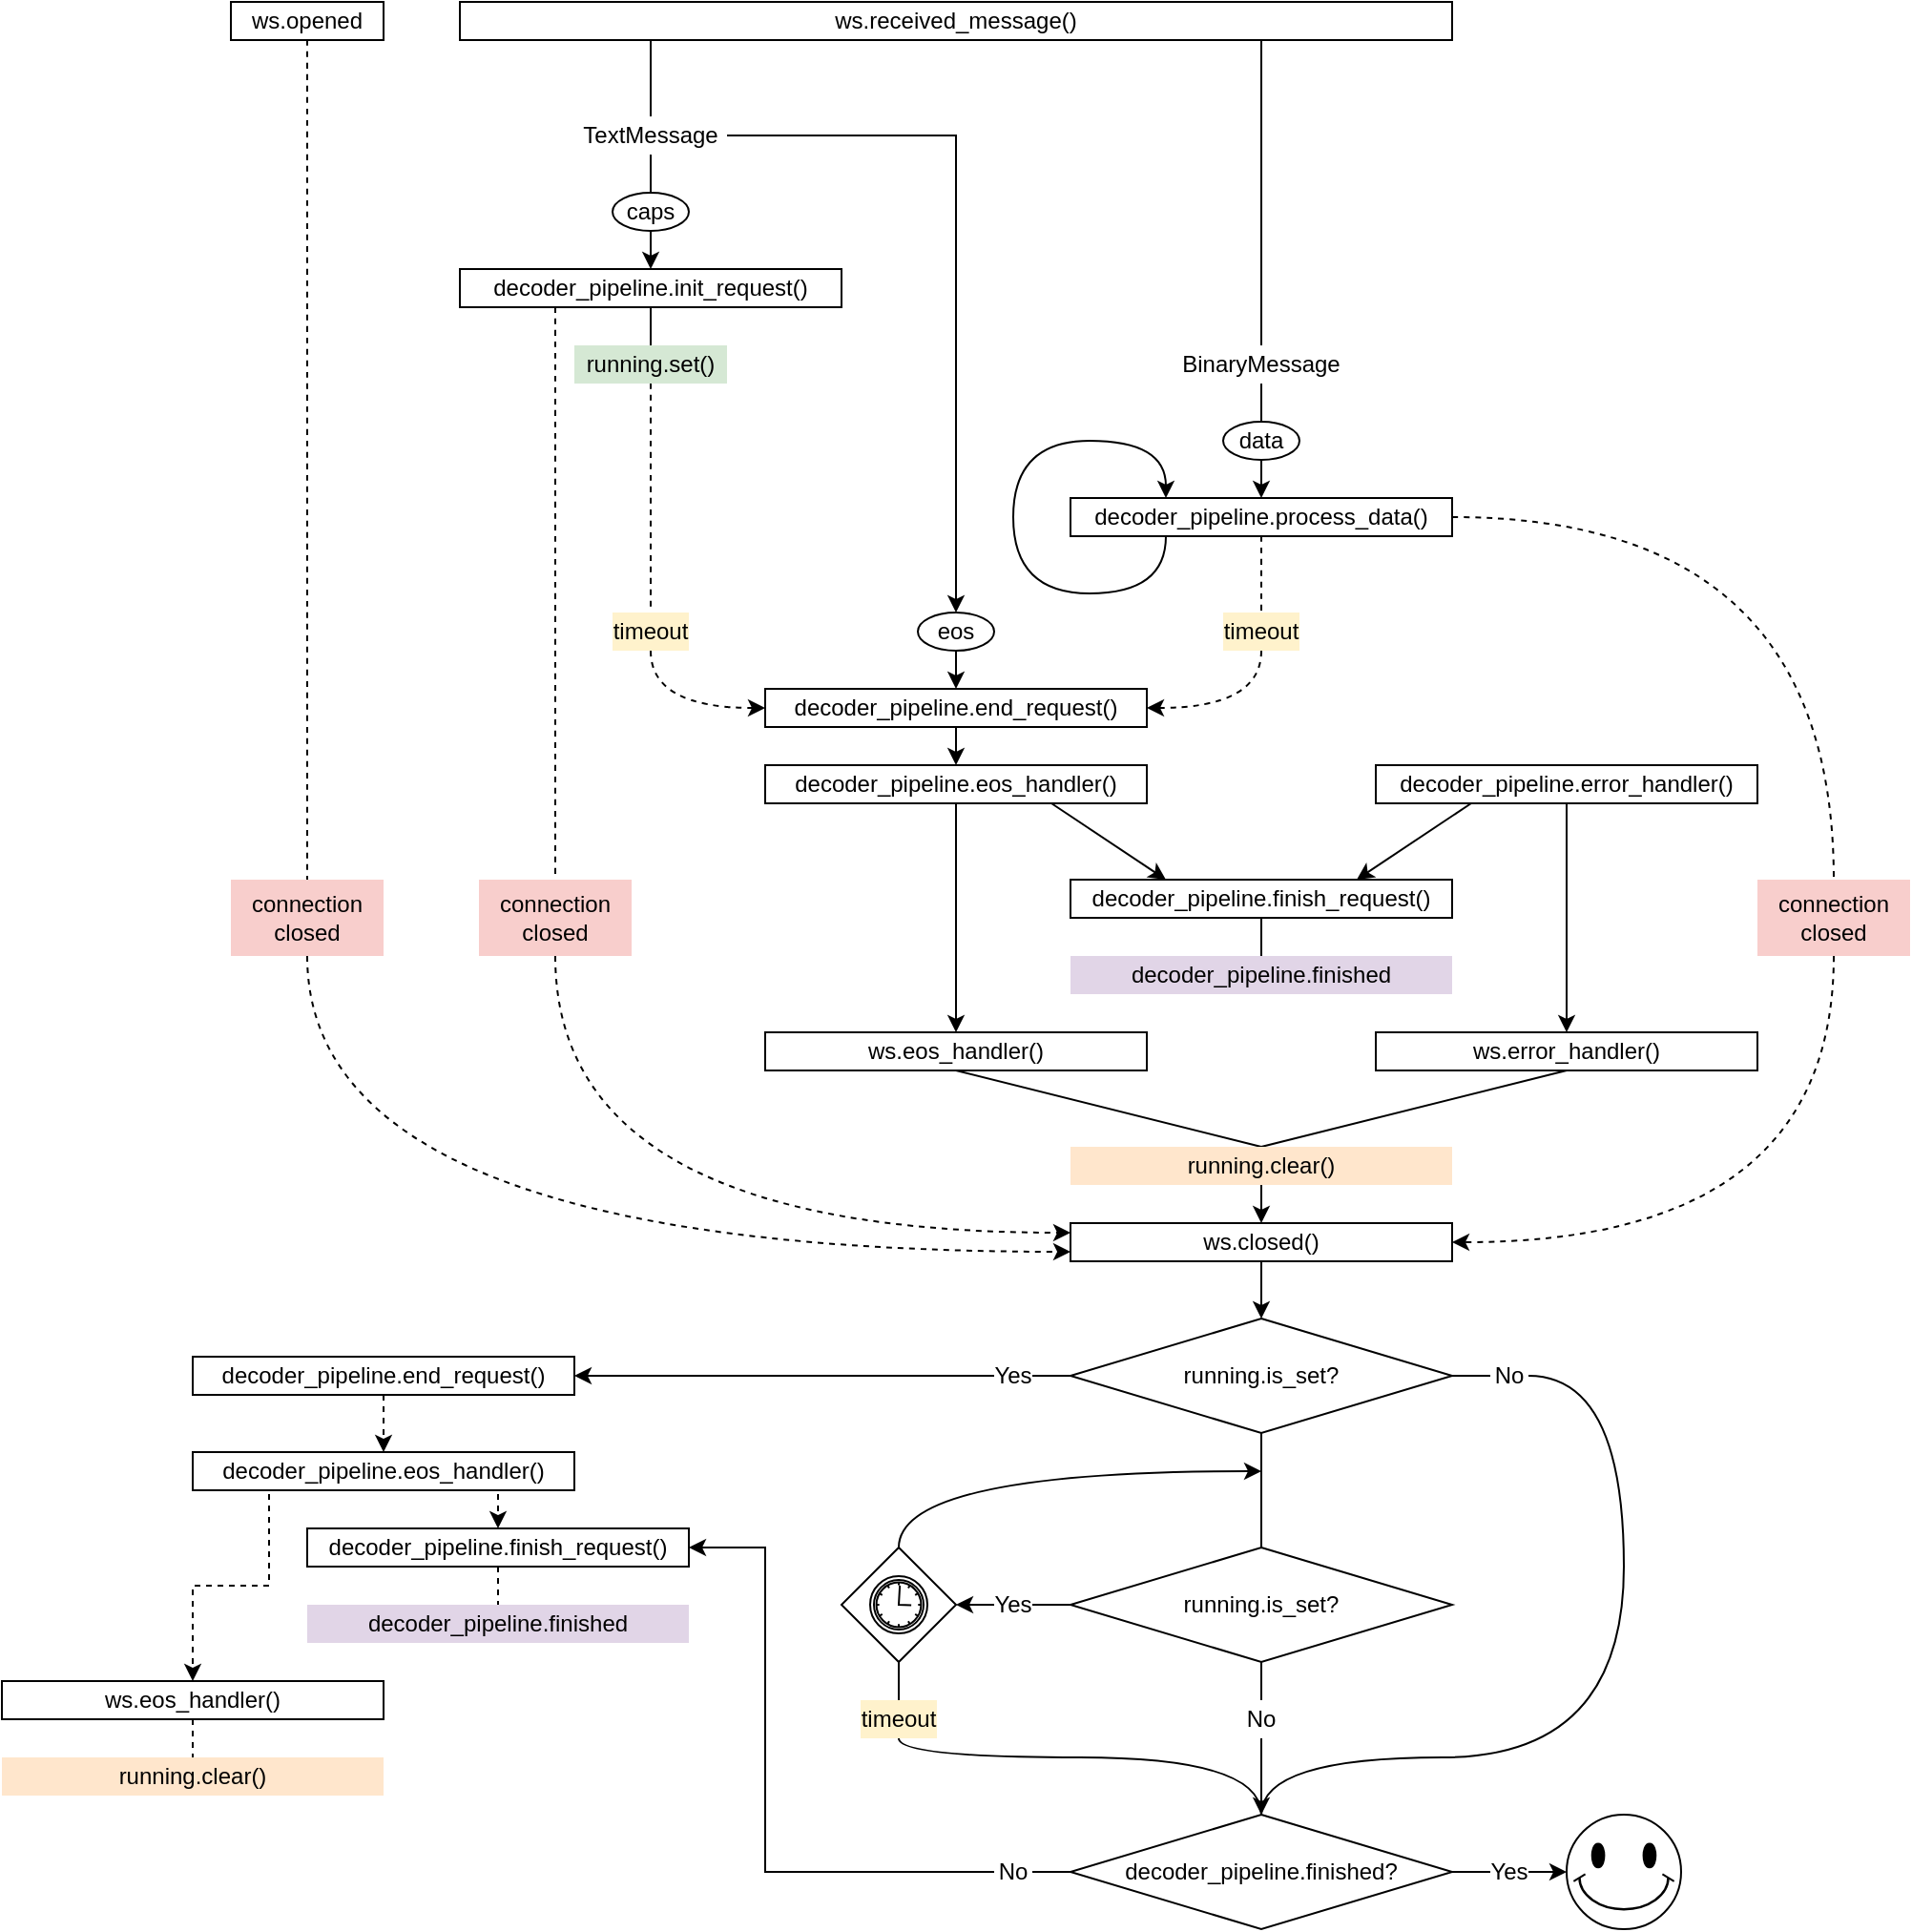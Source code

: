 <mxfile version="13.0.1" type="github">
  <diagram id="70EMipQYW28glR8aFwmd" name="Page-1">
    <mxGraphModel dx="1399" dy="813" grid="1" gridSize="10" guides="1" tooltips="1" connect="1" arrows="1" fold="1" page="1" pageScale="1" pageWidth="1169" pageHeight="1654" math="0" shadow="0">
      <root>
        <mxCell id="0" />
        <mxCell id="1" parent="0" />
        <mxCell id="LtPY8sGp5R2oGx-yOkir-1" style="edgeStyle=orthogonalEdgeStyle;curved=1;orthogonalLoop=1;jettySize=auto;html=1;exitX=0.5;exitY=1;exitDx=0;exitDy=0;entryX=0.5;entryY=0;entryDx=0;entryDy=0;dashed=1;endArrow=none;endFill=0;strokeColor=#000000;fontColor=#000000;" edge="1" parent="1" source="LtPY8sGp5R2oGx-yOkir-2" target="LtPY8sGp5R2oGx-yOkir-53">
          <mxGeometry relative="1" as="geometry" />
        </mxCell>
        <mxCell id="LtPY8sGp5R2oGx-yOkir-2" value="ws.opened" style="rounded=0;whiteSpace=wrap;html=1;strokeColor=#000000;fontColor=#000000;" vertex="1" parent="1">
          <mxGeometry x="160" y="40" width="80" height="20" as="geometry" />
        </mxCell>
        <mxCell id="LtPY8sGp5R2oGx-yOkir-3" style="edgeStyle=orthogonalEdgeStyle;rounded=0;orthogonalLoop=1;jettySize=auto;html=1;exitX=0.25;exitY=1;exitDx=0;exitDy=0;entryX=0.5;entryY=0;entryDx=0;entryDy=0;strokeColor=#000000;fontColor=#000000;endArrow=none;endFill=0;" edge="1" parent="1" source="LtPY8sGp5R2oGx-yOkir-5" target="LtPY8sGp5R2oGx-yOkir-8">
          <mxGeometry relative="1" as="geometry">
            <Array as="points">
              <mxPoint x="380" y="60" />
            </Array>
          </mxGeometry>
        </mxCell>
        <mxCell id="LtPY8sGp5R2oGx-yOkir-4" style="edgeStyle=orthogonalEdgeStyle;rounded=0;orthogonalLoop=1;jettySize=auto;html=1;exitX=0.75;exitY=1;exitDx=0;exitDy=0;entryX=0.5;entryY=0;entryDx=0;entryDy=0;strokeColor=#000000;fontColor=#000000;endArrow=none;endFill=0;" edge="1" parent="1" source="LtPY8sGp5R2oGx-yOkir-5" target="LtPY8sGp5R2oGx-yOkir-10">
          <mxGeometry relative="1" as="geometry">
            <Array as="points">
              <mxPoint x="700" y="60" />
            </Array>
          </mxGeometry>
        </mxCell>
        <mxCell id="LtPY8sGp5R2oGx-yOkir-5" value="ws.received_message()" style="rounded=0;whiteSpace=wrap;html=1;strokeColor=#000000;fontColor=#000000;" vertex="1" parent="1">
          <mxGeometry x="280" y="40" width="520" height="20" as="geometry" />
        </mxCell>
        <mxCell id="LtPY8sGp5R2oGx-yOkir-6" style="edgeStyle=orthogonalEdgeStyle;rounded=0;orthogonalLoop=1;jettySize=auto;html=1;exitX=1;exitY=0.5;exitDx=0;exitDy=0;entryX=0.5;entryY=0;entryDx=0;entryDy=0;strokeColor=#000000;fontColor=#000000;" edge="1" parent="1" source="LtPY8sGp5R2oGx-yOkir-8" target="LtPY8sGp5R2oGx-yOkir-14">
          <mxGeometry relative="1" as="geometry">
            <Array as="points">
              <mxPoint x="540" y="110" />
            </Array>
          </mxGeometry>
        </mxCell>
        <mxCell id="LtPY8sGp5R2oGx-yOkir-7" style="edgeStyle=orthogonalEdgeStyle;rounded=0;orthogonalLoop=1;jettySize=auto;html=1;exitX=0.5;exitY=1;exitDx=0;exitDy=0;entryX=0.5;entryY=0;entryDx=0;entryDy=0;endArrow=none;endFill=0;strokeColor=#000000;fontColor=#000000;" edge="1" parent="1" source="LtPY8sGp5R2oGx-yOkir-8" target="LtPY8sGp5R2oGx-yOkir-12">
          <mxGeometry relative="1" as="geometry" />
        </mxCell>
        <mxCell id="LtPY8sGp5R2oGx-yOkir-8" value="TextMessage" style="text;html=1;align=center;verticalAlign=middle;whiteSpace=wrap;rounded=0;fillColor=#ffffff;strokeColor=none;fontColor=#000000;" vertex="1" parent="1">
          <mxGeometry x="340" y="100" width="80" height="20" as="geometry" />
        </mxCell>
        <mxCell id="LtPY8sGp5R2oGx-yOkir-9" style="edgeStyle=orthogonalEdgeStyle;rounded=0;orthogonalLoop=1;jettySize=auto;html=1;exitX=0.5;exitY=1;exitDx=0;exitDy=0;entryX=0.5;entryY=0;entryDx=0;entryDy=0;endArrow=none;endFill=0;strokeColor=#000000;fontColor=#000000;" edge="1" parent="1" source="LtPY8sGp5R2oGx-yOkir-10" target="LtPY8sGp5R2oGx-yOkir-27">
          <mxGeometry relative="1" as="geometry" />
        </mxCell>
        <mxCell id="LtPY8sGp5R2oGx-yOkir-10" value="BinaryMessage" style="text;html=1;align=center;verticalAlign=middle;whiteSpace=wrap;rounded=0;fillColor=#ffffff;strokeColor=none;fontColor=#000000;" vertex="1" parent="1">
          <mxGeometry x="660" y="220" width="80" height="20" as="geometry" />
        </mxCell>
        <mxCell id="LtPY8sGp5R2oGx-yOkir-11" style="edgeStyle=orthogonalEdgeStyle;rounded=0;orthogonalLoop=1;jettySize=auto;html=1;exitX=0.5;exitY=1;exitDx=0;exitDy=0;entryX=0.5;entryY=0;entryDx=0;entryDy=0;endArrow=classic;endFill=1;strokeColor=#000000;fontColor=#000000;" edge="1" parent="1" source="LtPY8sGp5R2oGx-yOkir-12" target="LtPY8sGp5R2oGx-yOkir-17">
          <mxGeometry relative="1" as="geometry" />
        </mxCell>
        <mxCell id="LtPY8sGp5R2oGx-yOkir-12" value="caps" style="ellipse;whiteSpace=wrap;html=1;strokeColor=#000000;fontColor=#000000;" vertex="1" parent="1">
          <mxGeometry x="360" y="140" width="40" height="20" as="geometry" />
        </mxCell>
        <mxCell id="LtPY8sGp5R2oGx-yOkir-13" style="edgeStyle=orthogonalEdgeStyle;rounded=0;orthogonalLoop=1;jettySize=auto;html=1;exitX=0.5;exitY=1;exitDx=0;exitDy=0;entryX=0.5;entryY=0;entryDx=0;entryDy=0;strokeColor=#000000;fontColor=#000000;" edge="1" parent="1" source="LtPY8sGp5R2oGx-yOkir-14" target="LtPY8sGp5R2oGx-yOkir-19">
          <mxGeometry relative="1" as="geometry" />
        </mxCell>
        <mxCell id="LtPY8sGp5R2oGx-yOkir-14" value="eos" style="ellipse;whiteSpace=wrap;html=1;strokeColor=#000000;fontColor=#000000;" vertex="1" parent="1">
          <mxGeometry x="520" y="360" width="40" height="20" as="geometry" />
        </mxCell>
        <mxCell id="LtPY8sGp5R2oGx-yOkir-15" style="edgeStyle=orthogonalEdgeStyle;curved=1;orthogonalLoop=1;jettySize=auto;html=1;exitX=0.5;exitY=1;exitDx=0;exitDy=0;entryX=0.5;entryY=0;entryDx=0;entryDy=0;endArrow=none;endFill=0;strokeColor=#000000;fontColor=#000000;" edge="1" parent="1" source="LtPY8sGp5R2oGx-yOkir-17" target="LtPY8sGp5R2oGx-yOkir-45">
          <mxGeometry relative="1" as="geometry" />
        </mxCell>
        <mxCell id="LtPY8sGp5R2oGx-yOkir-16" style="edgeStyle=orthogonalEdgeStyle;curved=1;orthogonalLoop=1;jettySize=auto;html=1;exitX=0.25;exitY=1;exitDx=0;exitDy=0;entryX=0.5;entryY=0;entryDx=0;entryDy=0;dashed=1;endArrow=none;endFill=0;strokeColor=#000000;fontColor=#000000;" edge="1" parent="1" source="LtPY8sGp5R2oGx-yOkir-17" target="LtPY8sGp5R2oGx-yOkir-51">
          <mxGeometry relative="1" as="geometry" />
        </mxCell>
        <mxCell id="LtPY8sGp5R2oGx-yOkir-17" value="decoder_pipeline.init_request()" style="rounded=0;whiteSpace=wrap;html=1;strokeColor=#000000;fontColor=#000000;" vertex="1" parent="1">
          <mxGeometry x="280" y="180" width="200" height="20" as="geometry" />
        </mxCell>
        <mxCell id="LtPY8sGp5R2oGx-yOkir-18" style="edgeStyle=orthogonalEdgeStyle;rounded=0;orthogonalLoop=1;jettySize=auto;html=1;exitX=0.5;exitY=1;exitDx=0;exitDy=0;entryX=0.5;entryY=0;entryDx=0;entryDy=0;strokeColor=#000000;fontColor=#000000;" edge="1" parent="1" source="LtPY8sGp5R2oGx-yOkir-19" target="LtPY8sGp5R2oGx-yOkir-22">
          <mxGeometry relative="1" as="geometry" />
        </mxCell>
        <mxCell id="LtPY8sGp5R2oGx-yOkir-19" value="decoder_pipeline.end_request()" style="rounded=0;whiteSpace=wrap;html=1;strokeColor=#000000;fontColor=#000000;" vertex="1" parent="1">
          <mxGeometry x="440" y="400" width="200" height="20" as="geometry" />
        </mxCell>
        <mxCell id="LtPY8sGp5R2oGx-yOkir-20" style="edgeStyle=orthogonalEdgeStyle;rounded=0;orthogonalLoop=1;jettySize=auto;html=1;exitX=0.5;exitY=1;exitDx=0;exitDy=0;entryX=0.5;entryY=0;entryDx=0;entryDy=0;strokeColor=#000000;fontColor=#000000;" edge="1" parent="1" source="LtPY8sGp5R2oGx-yOkir-22" target="LtPY8sGp5R2oGx-yOkir-34">
          <mxGeometry relative="1" as="geometry" />
        </mxCell>
        <mxCell id="LtPY8sGp5R2oGx-yOkir-21" style="rounded=0;orthogonalLoop=1;jettySize=auto;html=1;exitX=0.75;exitY=1;exitDx=0;exitDy=0;entryX=0.25;entryY=0;entryDx=0;entryDy=0;endArrow=classic;endFill=1;strokeColor=#000000;fontColor=#000000;" edge="1" parent="1" source="LtPY8sGp5R2oGx-yOkir-22" target="LtPY8sGp5R2oGx-yOkir-47">
          <mxGeometry relative="1" as="geometry" />
        </mxCell>
        <mxCell id="LtPY8sGp5R2oGx-yOkir-22" value="decoder_pipeline.eos_handler()" style="rounded=0;whiteSpace=wrap;html=1;strokeColor=#000000;fontColor=#000000;" vertex="1" parent="1">
          <mxGeometry x="440" y="440" width="200" height="20" as="geometry" />
        </mxCell>
        <mxCell id="LtPY8sGp5R2oGx-yOkir-23" style="edgeStyle=orthogonalEdgeStyle;orthogonalLoop=1;jettySize=auto;html=1;exitX=0.5;exitY=1;exitDx=0;exitDy=0;curved=1;dashed=1;strokeColor=#000000;endArrow=none;endFill=0;entryX=0.5;entryY=0;entryDx=0;entryDy=0;fontColor=#000000;" edge="1" parent="1" source="LtPY8sGp5R2oGx-yOkir-25" target="LtPY8sGp5R2oGx-yOkir-31">
          <mxGeometry relative="1" as="geometry">
            <mxPoint x="820" y="340" as="targetPoint" />
          </mxGeometry>
        </mxCell>
        <mxCell id="LtPY8sGp5R2oGx-yOkir-24" style="edgeStyle=orthogonalEdgeStyle;orthogonalLoop=1;jettySize=auto;html=1;exitX=1;exitY=0.5;exitDx=0;exitDy=0;entryX=0.5;entryY=0;entryDx=0;entryDy=0;endArrow=none;endFill=0;strokeColor=#000000;fontColor=#000000;dashed=1;curved=1;" edge="1" parent="1" source="LtPY8sGp5R2oGx-yOkir-25" target="LtPY8sGp5R2oGx-yOkir-49">
          <mxGeometry relative="1" as="geometry" />
        </mxCell>
        <mxCell id="LtPY8sGp5R2oGx-yOkir-25" value="decoder_pipeline.process_data()" style="rounded=0;whiteSpace=wrap;html=1;strokeColor=#000000;fontColor=#000000;" vertex="1" parent="1">
          <mxGeometry x="600" y="300" width="200" height="20" as="geometry" />
        </mxCell>
        <mxCell id="LtPY8sGp5R2oGx-yOkir-26" style="edgeStyle=orthogonalEdgeStyle;rounded=0;orthogonalLoop=1;jettySize=auto;html=1;exitX=0.5;exitY=1;exitDx=0;exitDy=0;entryX=0.5;entryY=0;entryDx=0;entryDy=0;endArrow=classic;endFill=1;strokeColor=#000000;fontColor=#000000;" edge="1" parent="1" source="LtPY8sGp5R2oGx-yOkir-27" target="LtPY8sGp5R2oGx-yOkir-25">
          <mxGeometry relative="1" as="geometry" />
        </mxCell>
        <mxCell id="LtPY8sGp5R2oGx-yOkir-27" value="data" style="ellipse;whiteSpace=wrap;html=1;strokeColor=#000000;fontColor=#000000;" vertex="1" parent="1">
          <mxGeometry x="680" y="260" width="40" height="20" as="geometry" />
        </mxCell>
        <mxCell id="LtPY8sGp5R2oGx-yOkir-28" style="edgeStyle=orthogonalEdgeStyle;curved=1;orthogonalLoop=1;jettySize=auto;html=1;exitX=0.5;exitY=1;exitDx=0;exitDy=0;entryX=0;entryY=0.5;entryDx=0;entryDy=0;dashed=1;strokeColor=#000000;fontColor=#000000;" edge="1" parent="1" source="LtPY8sGp5R2oGx-yOkir-29" target="LtPY8sGp5R2oGx-yOkir-19">
          <mxGeometry relative="1" as="geometry" />
        </mxCell>
        <mxCell id="LtPY8sGp5R2oGx-yOkir-29" value="timeout" style="text;html=1;align=center;verticalAlign=middle;whiteSpace=wrap;rounded=0;fillColor=#fff2cc;strokeColor=none;" vertex="1" parent="1">
          <mxGeometry x="360" y="360" width="40" height="20" as="geometry" />
        </mxCell>
        <mxCell id="LtPY8sGp5R2oGx-yOkir-30" style="edgeStyle=orthogonalEdgeStyle;curved=1;orthogonalLoop=1;jettySize=auto;html=1;exitX=0.5;exitY=1;exitDx=0;exitDy=0;entryX=1;entryY=0.5;entryDx=0;entryDy=0;dashed=1;strokeColor=#000000;fontColor=#000000;" edge="1" parent="1" source="LtPY8sGp5R2oGx-yOkir-31" target="LtPY8sGp5R2oGx-yOkir-19">
          <mxGeometry relative="1" as="geometry" />
        </mxCell>
        <mxCell id="LtPY8sGp5R2oGx-yOkir-31" value="timeout" style="text;html=1;align=center;verticalAlign=middle;whiteSpace=wrap;rounded=0;fillColor=#fff2cc;strokeColor=none;" vertex="1" parent="1">
          <mxGeometry x="680" y="360" width="40" height="20" as="geometry" />
        </mxCell>
        <mxCell id="LtPY8sGp5R2oGx-yOkir-32" style="edgeStyle=orthogonalEdgeStyle;rounded=0;orthogonalLoop=1;jettySize=auto;html=1;exitX=0.5;exitY=1;exitDx=0;exitDy=0;entryX=0.5;entryY=0;entryDx=0;entryDy=0;strokeColor=#000000;fontColor=#000000;" edge="1" parent="1" source="LtPY8sGp5R2oGx-yOkir-33" target="LtPY8sGp5R2oGx-yOkir-43">
          <mxGeometry relative="1" as="geometry" />
        </mxCell>
        <mxCell id="LtPY8sGp5R2oGx-yOkir-33" value="ws.closed()" style="rounded=0;whiteSpace=wrap;html=1;strokeColor=#000000;fontColor=#000000;" vertex="1" parent="1">
          <mxGeometry x="600" y="680" width="200" height="20" as="geometry" />
        </mxCell>
        <mxCell id="LtPY8sGp5R2oGx-yOkir-34" value="ws.eos_handler()" style="rounded=0;whiteSpace=wrap;html=1;strokeColor=#000000;fontColor=#000000;" vertex="1" parent="1">
          <mxGeometry x="440" y="580" width="200" height="20" as="geometry" />
        </mxCell>
        <mxCell id="LtPY8sGp5R2oGx-yOkir-35" style="edgeStyle=orthogonalEdgeStyle;rounded=0;orthogonalLoop=1;jettySize=auto;html=1;exitX=0.5;exitY=1;exitDx=0;exitDy=0;entryX=0.5;entryY=0;entryDx=0;entryDy=0;strokeColor=#000000;fontColor=#000000;" edge="1" parent="1" source="LtPY8sGp5R2oGx-yOkir-37" target="LtPY8sGp5R2oGx-yOkir-39">
          <mxGeometry relative="1" as="geometry" />
        </mxCell>
        <mxCell id="LtPY8sGp5R2oGx-yOkir-36" style="rounded=0;orthogonalLoop=1;jettySize=auto;html=1;exitX=0.25;exitY=1;exitDx=0;exitDy=0;entryX=0.75;entryY=0;entryDx=0;entryDy=0;endArrow=classic;endFill=1;strokeColor=#000000;fontColor=#000000;" edge="1" parent="1" source="LtPY8sGp5R2oGx-yOkir-37" target="LtPY8sGp5R2oGx-yOkir-47">
          <mxGeometry relative="1" as="geometry">
            <mxPoint x="790" y="500" as="targetPoint" />
          </mxGeometry>
        </mxCell>
        <mxCell id="LtPY8sGp5R2oGx-yOkir-37" value="decoder_pipeline.error_handler()" style="rounded=0;whiteSpace=wrap;html=1;strokeColor=#000000;fontColor=#000000;" vertex="1" parent="1">
          <mxGeometry x="760" y="440" width="200" height="20" as="geometry" />
        </mxCell>
        <mxCell id="LtPY8sGp5R2oGx-yOkir-38" style="rounded=0;orthogonalLoop=1;jettySize=auto;html=1;exitX=0.5;exitY=1;exitDx=0;exitDy=0;endArrow=none;endFill=0;strokeColor=#000000;fontColor=#000000;entryX=0.5;entryY=0;entryDx=0;entryDy=0;" edge="1" parent="1" source="LtPY8sGp5R2oGx-yOkir-39" target="LtPY8sGp5R2oGx-yOkir-56">
          <mxGeometry relative="1" as="geometry">
            <mxPoint x="680" y="600" as="targetPoint" />
          </mxGeometry>
        </mxCell>
        <mxCell id="LtPY8sGp5R2oGx-yOkir-39" value="ws.error_handler()" style="rounded=0;whiteSpace=wrap;html=1;strokeColor=#000000;fontColor=#000000;" vertex="1" parent="1">
          <mxGeometry x="760" y="580" width="200" height="20" as="geometry" />
        </mxCell>
        <mxCell id="LtPY8sGp5R2oGx-yOkir-40" style="edgeStyle=orthogonalEdgeStyle;rounded=0;orthogonalLoop=1;jettySize=auto;html=1;exitX=0;exitY=0.5;exitDx=0;exitDy=0;entryX=1;entryY=0.5;entryDx=0;entryDy=0;endArrow=classic;endFill=1;" edge="1" parent="1" source="LtPY8sGp5R2oGx-yOkir-78" target="LtPY8sGp5R2oGx-yOkir-74">
          <mxGeometry relative="1" as="geometry" />
        </mxCell>
        <mxCell id="LtPY8sGp5R2oGx-yOkir-41" style="edgeStyle=orthogonalEdgeStyle;rounded=0;orthogonalLoop=1;jettySize=auto;html=1;exitX=0.5;exitY=1;exitDx=0;exitDy=0;entryX=0.5;entryY=0;entryDx=0;entryDy=0;endArrow=none;endFill=0;" edge="1" parent="1" source="LtPY8sGp5R2oGx-yOkir-43" target="LtPY8sGp5R2oGx-yOkir-59">
          <mxGeometry relative="1" as="geometry">
            <mxPoint x="700" y="840" as="sourcePoint" />
          </mxGeometry>
        </mxCell>
        <mxCell id="LtPY8sGp5R2oGx-yOkir-42" style="edgeStyle=orthogonalEdgeStyle;orthogonalLoop=1;jettySize=auto;html=1;exitX=1;exitY=0.5;exitDx=0;exitDy=0;endArrow=none;endFill=0;entryX=0.5;entryY=0;entryDx=0;entryDy=0;curved=1;" edge="1" parent="1" source="LtPY8sGp5R2oGx-yOkir-80" target="LtPY8sGp5R2oGx-yOkir-63">
          <mxGeometry relative="1" as="geometry">
            <mxPoint x="700" y="980" as="targetPoint" />
            <Array as="points">
              <mxPoint x="890" y="760" />
              <mxPoint x="890" y="960" />
              <mxPoint x="700" y="960" />
            </Array>
          </mxGeometry>
        </mxCell>
        <mxCell id="LtPY8sGp5R2oGx-yOkir-43" value="running.is_set?" style="rhombus;whiteSpace=wrap;html=1;strokeColor=#000000;fillColor=#ffffff;fontColor=#000000;" vertex="1" parent="1">
          <mxGeometry x="600" y="730" width="200" height="60" as="geometry" />
        </mxCell>
        <mxCell id="LtPY8sGp5R2oGx-yOkir-44" style="edgeStyle=orthogonalEdgeStyle;curved=1;orthogonalLoop=1;jettySize=auto;html=1;exitX=0.5;exitY=1;exitDx=0;exitDy=0;entryX=0.5;entryY=0;entryDx=0;entryDy=0;dashed=1;endArrow=none;endFill=0;strokeColor=#000000;fontColor=#000000;" edge="1" parent="1" source="LtPY8sGp5R2oGx-yOkir-45" target="LtPY8sGp5R2oGx-yOkir-29">
          <mxGeometry relative="1" as="geometry" />
        </mxCell>
        <mxCell id="LtPY8sGp5R2oGx-yOkir-45" value="running.set()" style="text;html=1;strokeColor=none;fillColor=#d5e8d4;align=center;verticalAlign=middle;whiteSpace=wrap;rounded=0;" vertex="1" parent="1">
          <mxGeometry x="340" y="220" width="80" height="20" as="geometry" />
        </mxCell>
        <mxCell id="LtPY8sGp5R2oGx-yOkir-46" style="edgeStyle=orthogonalEdgeStyle;rounded=0;orthogonalLoop=1;jettySize=auto;html=1;exitX=0.5;exitY=1;exitDx=0;exitDy=0;entryX=0.5;entryY=0;entryDx=0;entryDy=0;endArrow=none;endFill=0;" edge="1" parent="1" source="LtPY8sGp5R2oGx-yOkir-47" target="LtPY8sGp5R2oGx-yOkir-82">
          <mxGeometry relative="1" as="geometry" />
        </mxCell>
        <mxCell id="LtPY8sGp5R2oGx-yOkir-47" value="decoder_pipeline.finish_request()" style="rounded=0;whiteSpace=wrap;html=1;strokeColor=#000000;fontColor=#000000;" vertex="1" parent="1">
          <mxGeometry x="600" y="500" width="200" height="20" as="geometry" />
        </mxCell>
        <mxCell id="LtPY8sGp5R2oGx-yOkir-48" style="edgeStyle=orthogonalEdgeStyle;curved=1;orthogonalLoop=1;jettySize=auto;html=1;exitX=0.5;exitY=1;exitDx=0;exitDy=0;entryX=1;entryY=0.5;entryDx=0;entryDy=0;dashed=1;endArrow=classic;endFill=1;strokeColor=#000000;fontColor=#000000;" edge="1" parent="1" source="LtPY8sGp5R2oGx-yOkir-49" target="LtPY8sGp5R2oGx-yOkir-33">
          <mxGeometry relative="1" as="geometry" />
        </mxCell>
        <mxCell id="LtPY8sGp5R2oGx-yOkir-49" value="connection closed" style="text;html=1;strokeColor=none;fillColor=#f8cecc;align=center;verticalAlign=middle;whiteSpace=wrap;rounded=0;" vertex="1" parent="1">
          <mxGeometry x="960" y="500" width="80" height="40" as="geometry" />
        </mxCell>
        <mxCell id="LtPY8sGp5R2oGx-yOkir-50" style="edgeStyle=orthogonalEdgeStyle;curved=1;orthogonalLoop=1;jettySize=auto;html=1;exitX=0.5;exitY=1;exitDx=0;exitDy=0;entryX=0;entryY=0.25;entryDx=0;entryDy=0;dashed=1;endArrow=classic;endFill=1;strokeColor=#000000;fontColor=#000000;" edge="1" parent="1" source="LtPY8sGp5R2oGx-yOkir-51" target="LtPY8sGp5R2oGx-yOkir-33">
          <mxGeometry relative="1" as="geometry" />
        </mxCell>
        <mxCell id="LtPY8sGp5R2oGx-yOkir-51" value="connection closed" style="text;html=1;strokeColor=none;fillColor=#f8cecc;align=center;verticalAlign=middle;whiteSpace=wrap;rounded=0;" vertex="1" parent="1">
          <mxGeometry x="290" y="500" width="80" height="40" as="geometry" />
        </mxCell>
        <mxCell id="LtPY8sGp5R2oGx-yOkir-52" style="edgeStyle=orthogonalEdgeStyle;curved=1;orthogonalLoop=1;jettySize=auto;html=1;exitX=0.5;exitY=1;exitDx=0;exitDy=0;entryX=0;entryY=0.75;entryDx=0;entryDy=0;dashed=1;endArrow=classic;endFill=1;strokeColor=#000000;fontColor=#000000;" edge="1" parent="1" source="LtPY8sGp5R2oGx-yOkir-53" target="LtPY8sGp5R2oGx-yOkir-33">
          <mxGeometry relative="1" as="geometry" />
        </mxCell>
        <mxCell id="LtPY8sGp5R2oGx-yOkir-53" value="connection closed" style="text;html=1;strokeColor=none;fillColor=#f8cecc;align=center;verticalAlign=middle;whiteSpace=wrap;rounded=0;" vertex="1" parent="1">
          <mxGeometry x="160" y="500" width="80" height="40" as="geometry" />
        </mxCell>
        <mxCell id="LtPY8sGp5R2oGx-yOkir-54" style="edgeStyle=none;rounded=0;orthogonalLoop=1;jettySize=auto;html=1;exitX=0.5;exitY=1;exitDx=0;exitDy=0;entryX=0.5;entryY=0;entryDx=0;entryDy=0;endArrow=classic;endFill=1;strokeColor=#000000;fontColor=#000000;" edge="1" parent="1" source="LtPY8sGp5R2oGx-yOkir-56" target="LtPY8sGp5R2oGx-yOkir-33">
          <mxGeometry relative="1" as="geometry" />
        </mxCell>
        <mxCell id="LtPY8sGp5R2oGx-yOkir-55" style="orthogonalLoop=1;jettySize=auto;html=1;exitX=0.5;exitY=1;exitDx=0;exitDy=0;endArrow=none;endFill=0;strokeColor=#000000;fontColor=#000000;rounded=0;entryX=0.5;entryY=0;entryDx=0;entryDy=0;" edge="1" parent="1" source="LtPY8sGp5R2oGx-yOkir-34" target="LtPY8sGp5R2oGx-yOkir-56">
          <mxGeometry relative="1" as="geometry">
            <mxPoint x="540" y="580" as="sourcePoint" />
            <mxPoint x="680" y="620" as="targetPoint" />
          </mxGeometry>
        </mxCell>
        <mxCell id="LtPY8sGp5R2oGx-yOkir-56" value="running.clear()" style="text;html=1;strokeColor=none;fillColor=#ffe6cc;align=center;verticalAlign=middle;whiteSpace=wrap;rounded=0;" vertex="1" parent="1">
          <mxGeometry x="600" y="640" width="200" height="20" as="geometry" />
        </mxCell>
        <mxCell id="LtPY8sGp5R2oGx-yOkir-57" style="edgeStyle=orthogonalEdgeStyle;rounded=0;orthogonalLoop=1;jettySize=auto;html=1;exitX=0;exitY=0.5;exitDx=0;exitDy=0;entryX=1;entryY=0.5;entryDx=0;entryDy=0;endArrow=classic;endFill=1;strokeColor=#000000;fontColor=#000000;" edge="1" parent="1" source="LtPY8sGp5R2oGx-yOkir-66" target="LtPY8sGp5R2oGx-yOkir-64">
          <mxGeometry relative="1" as="geometry">
            <mxPoint x="670" y="996" as="targetPoint" />
          </mxGeometry>
        </mxCell>
        <mxCell id="LtPY8sGp5R2oGx-yOkir-58" style="edgeStyle=orthogonalEdgeStyle;rounded=0;orthogonalLoop=1;jettySize=auto;html=1;exitX=0.5;exitY=1;exitDx=0;exitDy=0;entryX=0.5;entryY=0;entryDx=0;entryDy=0;endArrow=classic;endFill=1;" edge="1" parent="1" source="LtPY8sGp5R2oGx-yOkir-86" target="LtPY8sGp5R2oGx-yOkir-63">
          <mxGeometry relative="1" as="geometry" />
        </mxCell>
        <mxCell id="LtPY8sGp5R2oGx-yOkir-59" value="running.is_set?" style="rhombus;whiteSpace=wrap;html=1;strokeColor=#000000;fillColor=#ffffff;fontColor=#000000;" vertex="1" parent="1">
          <mxGeometry x="600" y="850" width="200" height="60" as="geometry" />
        </mxCell>
        <mxCell id="LtPY8sGp5R2oGx-yOkir-60" style="edgeStyle=orthogonalEdgeStyle;orthogonalLoop=1;jettySize=auto;html=1;exitX=0.5;exitY=0;exitDx=0;exitDy=0;endArrow=classic;endFill=1;strokeColor=#000000;fontColor=#000000;curved=1;" edge="1" parent="1" source="LtPY8sGp5R2oGx-yOkir-64">
          <mxGeometry relative="1" as="geometry">
            <mxPoint x="700" y="810" as="targetPoint" />
            <Array as="points">
              <mxPoint x="510" y="810" />
            </Array>
            <mxPoint x="675" y="1041" as="sourcePoint" />
          </mxGeometry>
        </mxCell>
        <mxCell id="LtPY8sGp5R2oGx-yOkir-61" style="edgeStyle=orthogonalEdgeStyle;orthogonalLoop=1;jettySize=auto;html=1;exitX=0.5;exitY=1;exitDx=0;exitDy=0;endArrow=none;endFill=0;strokeColor=#000000;fontColor=#000000;entryX=0.5;entryY=0;entryDx=0;entryDy=0;curved=1;" edge="1" parent="1" source="LtPY8sGp5R2oGx-yOkir-84" target="LtPY8sGp5R2oGx-yOkir-63">
          <mxGeometry relative="1" as="geometry">
            <mxPoint x="700" y="957" as="targetPoint" />
            <mxPoint x="700" y="1026" as="sourcePoint" />
            <Array as="points">
              <mxPoint x="510" y="960" />
              <mxPoint x="700" y="960" />
            </Array>
          </mxGeometry>
        </mxCell>
        <mxCell id="LtPY8sGp5R2oGx-yOkir-62" style="edgeStyle=orthogonalEdgeStyle;rounded=0;orthogonalLoop=1;jettySize=auto;html=1;exitX=1;exitY=0.5;exitDx=0;exitDy=0;entryX=0;entryY=0.5;entryDx=0;entryDy=0;entryPerimeter=0;endArrow=classic;endFill=1;" edge="1" parent="1" source="LtPY8sGp5R2oGx-yOkir-92" target="LtPY8sGp5R2oGx-yOkir-91">
          <mxGeometry relative="1" as="geometry" />
        </mxCell>
        <mxCell id="LtPY8sGp5R2oGx-yOkir-63" value="decoder_pipeline.finished?" style="rhombus;whiteSpace=wrap;html=1;strokeColor=#000000;fillColor=#ffffff;fontColor=#000000;labelBackgroundColor=#ffffff;" vertex="1" parent="1">
          <mxGeometry x="600" y="990" width="200" height="60" as="geometry" />
        </mxCell>
        <mxCell id="LtPY8sGp5R2oGx-yOkir-64" value="" style="rhombus;whiteSpace=wrap;html=1;" vertex="1" parent="1">
          <mxGeometry x="480" y="850" width="60" height="60" as="geometry" />
        </mxCell>
        <mxCell id="LtPY8sGp5R2oGx-yOkir-65" value="" style="shape=mxgraph.bpmn.shape;html=1;verticalLabelPosition=bottom;labelBackgroundColor=#ffffff;verticalAlign=top;align=center;perimeter=ellipsePerimeter;outlineConnect=0;outline=catching;symbol=timer;" vertex="1" parent="1">
          <mxGeometry x="495" y="865" width="30" height="30" as="geometry" />
        </mxCell>
        <mxCell id="LtPY8sGp5R2oGx-yOkir-66" value="Yes" style="text;html=1;strokeColor=none;fillColor=#ffffff;align=center;verticalAlign=middle;whiteSpace=wrap;rounded=0;fontColor=#000000;" vertex="1" parent="1">
          <mxGeometry x="560" y="870" width="20" height="20" as="geometry" />
        </mxCell>
        <mxCell id="LtPY8sGp5R2oGx-yOkir-67" style="edgeStyle=orthogonalEdgeStyle;rounded=0;orthogonalLoop=1;jettySize=auto;html=1;exitX=0;exitY=0.5;exitDx=0;exitDy=0;entryX=1;entryY=0.5;entryDx=0;entryDy=0;endArrow=none;endFill=0;strokeColor=#000000;fontColor=#000000;" edge="1" parent="1" source="LtPY8sGp5R2oGx-yOkir-59" target="LtPY8sGp5R2oGx-yOkir-66">
          <mxGeometry relative="1" as="geometry">
            <mxPoint x="600.0" y="936" as="sourcePoint" />
            <mxPoint x="560.0" y="936" as="targetPoint" />
          </mxGeometry>
        </mxCell>
        <mxCell id="LtPY8sGp5R2oGx-yOkir-68" style="edgeStyle=orthogonalEdgeStyle;rounded=0;orthogonalLoop=1;jettySize=auto;html=1;exitX=0.5;exitY=1;exitDx=0;exitDy=0;entryX=0.5;entryY=0;entryDx=0;entryDy=0;endArrow=none;endFill=0;dashed=1;" edge="1" parent="1" source="LtPY8sGp5R2oGx-yOkir-69" target="LtPY8sGp5R2oGx-yOkir-83">
          <mxGeometry relative="1" as="geometry" />
        </mxCell>
        <mxCell id="LtPY8sGp5R2oGx-yOkir-69" value="decoder_pipeline.finish_request()" style="rounded=0;whiteSpace=wrap;html=1;strokeColor=#000000;fontColor=#000000;" vertex="1" parent="1">
          <mxGeometry x="200" y="840" width="200" height="20" as="geometry" />
        </mxCell>
        <mxCell id="LtPY8sGp5R2oGx-yOkir-70" style="edgeStyle=orthogonalEdgeStyle;rounded=0;orthogonalLoop=1;jettySize=auto;html=1;exitX=0.75;exitY=1;exitDx=0;exitDy=0;entryX=0.5;entryY=0;entryDx=0;entryDy=0;endArrow=classic;endFill=1;dashed=1;" edge="1" parent="1" source="LtPY8sGp5R2oGx-yOkir-72" target="LtPY8sGp5R2oGx-yOkir-69">
          <mxGeometry relative="1" as="geometry" />
        </mxCell>
        <mxCell id="LtPY8sGp5R2oGx-yOkir-71" style="edgeStyle=orthogonalEdgeStyle;rounded=0;orthogonalLoop=1;jettySize=auto;html=1;exitX=0.25;exitY=1;exitDx=0;exitDy=0;entryX=0.5;entryY=0;entryDx=0;entryDy=0;endArrow=classic;endFill=1;dashed=1;" edge="1" parent="1" source="LtPY8sGp5R2oGx-yOkir-72" target="LtPY8sGp5R2oGx-yOkir-76">
          <mxGeometry relative="1" as="geometry">
            <Array as="points">
              <mxPoint x="180" y="820" />
              <mxPoint x="180" y="870" />
              <mxPoint x="140" y="870" />
            </Array>
          </mxGeometry>
        </mxCell>
        <mxCell id="LtPY8sGp5R2oGx-yOkir-72" value="decoder_pipeline.eos_handler()" style="rounded=0;whiteSpace=wrap;html=1;strokeColor=#000000;fontColor=#000000;" vertex="1" parent="1">
          <mxGeometry x="140" y="800" width="200" height="20" as="geometry" />
        </mxCell>
        <mxCell id="LtPY8sGp5R2oGx-yOkir-73" style="edgeStyle=orthogonalEdgeStyle;orthogonalLoop=1;jettySize=auto;html=1;exitX=0.5;exitY=1;exitDx=0;exitDy=0;entryX=0.5;entryY=0;entryDx=0;entryDy=0;endArrow=classic;endFill=1;rounded=0;dashed=1;" edge="1" parent="1" source="LtPY8sGp5R2oGx-yOkir-74" target="LtPY8sGp5R2oGx-yOkir-72">
          <mxGeometry relative="1" as="geometry" />
        </mxCell>
        <mxCell id="LtPY8sGp5R2oGx-yOkir-74" value="decoder_pipeline.end_request()" style="rounded=0;whiteSpace=wrap;html=1;strokeColor=#000000;fontColor=#000000;" vertex="1" parent="1">
          <mxGeometry x="140" y="750" width="200" height="20" as="geometry" />
        </mxCell>
        <mxCell id="LtPY8sGp5R2oGx-yOkir-75" style="edgeStyle=orthogonalEdgeStyle;rounded=0;orthogonalLoop=1;jettySize=auto;html=1;exitX=0.5;exitY=1;exitDx=0;exitDy=0;entryX=0.5;entryY=0;entryDx=0;entryDy=0;endArrow=none;endFill=0;dashed=1;" edge="1" parent="1" source="LtPY8sGp5R2oGx-yOkir-76" target="LtPY8sGp5R2oGx-yOkir-77">
          <mxGeometry relative="1" as="geometry" />
        </mxCell>
        <mxCell id="LtPY8sGp5R2oGx-yOkir-76" value="ws.eos_handler()" style="rounded=0;whiteSpace=wrap;html=1;strokeColor=#000000;fontColor=#000000;" vertex="1" parent="1">
          <mxGeometry x="40" y="920" width="200" height="20" as="geometry" />
        </mxCell>
        <mxCell id="LtPY8sGp5R2oGx-yOkir-77" value="running.clear()" style="text;html=1;strokeColor=none;fillColor=#ffe6cc;align=center;verticalAlign=middle;whiteSpace=wrap;rounded=0;" vertex="1" parent="1">
          <mxGeometry x="40" y="960" width="200" height="20" as="geometry" />
        </mxCell>
        <mxCell id="LtPY8sGp5R2oGx-yOkir-78" value="Yes" style="text;html=1;strokeColor=none;fillColor=#ffffff;align=center;verticalAlign=middle;whiteSpace=wrap;rounded=0;fontColor=#000000;" vertex="1" parent="1">
          <mxGeometry x="560" y="750" width="20" height="20" as="geometry" />
        </mxCell>
        <mxCell id="LtPY8sGp5R2oGx-yOkir-79" style="edgeStyle=orthogonalEdgeStyle;rounded=0;orthogonalLoop=1;jettySize=auto;html=1;exitX=0;exitY=0.5;exitDx=0;exitDy=0;entryX=1;entryY=0.5;entryDx=0;entryDy=0;endArrow=none;endFill=0;" edge="1" parent="1" source="LtPY8sGp5R2oGx-yOkir-43" target="LtPY8sGp5R2oGx-yOkir-78">
          <mxGeometry relative="1" as="geometry">
            <mxPoint x="600" y="760" as="sourcePoint" />
            <mxPoint x="440" y="760" as="targetPoint" />
          </mxGeometry>
        </mxCell>
        <mxCell id="LtPY8sGp5R2oGx-yOkir-80" value="No" style="text;html=1;strokeColor=none;fillColor=#ffffff;align=center;verticalAlign=middle;whiteSpace=wrap;rounded=0;fontColor=#000000;" vertex="1" parent="1">
          <mxGeometry x="820" y="750" width="20" height="20" as="geometry" />
        </mxCell>
        <mxCell id="LtPY8sGp5R2oGx-yOkir-81" style="edgeStyle=orthogonalEdgeStyle;rounded=0;orthogonalLoop=1;jettySize=auto;html=1;exitX=1;exitY=0.5;exitDx=0;exitDy=0;endArrow=none;endFill=0;" edge="1" parent="1" source="LtPY8sGp5R2oGx-yOkir-43" target="LtPY8sGp5R2oGx-yOkir-80">
          <mxGeometry relative="1" as="geometry">
            <mxPoint x="700" y="960" as="targetPoint" />
            <mxPoint x="800" y="760" as="sourcePoint" />
            <Array as="points" />
          </mxGeometry>
        </mxCell>
        <mxCell id="LtPY8sGp5R2oGx-yOkir-82" value="decoder_pipeline.finished" style="text;html=1;strokeColor=none;fillColor=#e1d5e7;align=center;verticalAlign=middle;whiteSpace=wrap;rounded=0;" vertex="1" parent="1">
          <mxGeometry x="600" y="540" width="200" height="20" as="geometry" />
        </mxCell>
        <mxCell id="LtPY8sGp5R2oGx-yOkir-83" value="decoder_pipeline.finished" style="text;html=1;strokeColor=none;fillColor=#e1d5e7;align=center;verticalAlign=middle;whiteSpace=wrap;rounded=0;" vertex="1" parent="1">
          <mxGeometry x="200" y="880" width="200" height="20" as="geometry" />
        </mxCell>
        <mxCell id="LtPY8sGp5R2oGx-yOkir-84" value="timeout" style="text;html=1;align=center;verticalAlign=middle;whiteSpace=wrap;rounded=0;fillColor=#fff2cc;strokeColor=none;" vertex="1" parent="1">
          <mxGeometry x="490" y="930" width="40" height="20" as="geometry" />
        </mxCell>
        <mxCell id="LtPY8sGp5R2oGx-yOkir-85" style="edgeStyle=orthogonalEdgeStyle;rounded=0;orthogonalLoop=1;jettySize=auto;html=1;exitX=0.5;exitY=1;exitDx=0;exitDy=0;endArrow=none;endFill=0;strokeColor=#000000;fontColor=#000000;" edge="1" parent="1" source="LtPY8sGp5R2oGx-yOkir-64" target="LtPY8sGp5R2oGx-yOkir-84">
          <mxGeometry relative="1" as="geometry">
            <mxPoint x="700" y="937" as="targetPoint" />
            <mxPoint x="510" y="907" as="sourcePoint" />
            <Array as="points" />
          </mxGeometry>
        </mxCell>
        <mxCell id="LtPY8sGp5R2oGx-yOkir-86" value="No" style="text;html=1;strokeColor=none;fillColor=#ffffff;align=center;verticalAlign=middle;whiteSpace=wrap;rounded=0;fontColor=#000000;" vertex="1" parent="1">
          <mxGeometry x="690" y="930" width="20" height="20" as="geometry" />
        </mxCell>
        <mxCell id="LtPY8sGp5R2oGx-yOkir-87" style="edgeStyle=orthogonalEdgeStyle;rounded=0;orthogonalLoop=1;jettySize=auto;html=1;exitX=0.5;exitY=1;exitDx=0;exitDy=0;entryX=0.5;entryY=0;entryDx=0;entryDy=0;endArrow=none;endFill=0;" edge="1" parent="1" source="LtPY8sGp5R2oGx-yOkir-59" target="LtPY8sGp5R2oGx-yOkir-86">
          <mxGeometry relative="1" as="geometry">
            <mxPoint x="700" y="917" as="sourcePoint" />
            <mxPoint x="700" y="997" as="targetPoint" />
          </mxGeometry>
        </mxCell>
        <mxCell id="LtPY8sGp5R2oGx-yOkir-88" style="edgeStyle=orthogonalEdgeStyle;orthogonalLoop=1;jettySize=auto;html=1;exitX=0;exitY=0.5;exitDx=0;exitDy=0;entryX=1;entryY=0.5;entryDx=0;entryDy=0;endArrow=classic;endFill=1;strokeColor=#000000;fontColor=#000000;rounded=0;" edge="1" parent="1" source="LtPY8sGp5R2oGx-yOkir-89" target="LtPY8sGp5R2oGx-yOkir-69">
          <mxGeometry relative="1" as="geometry">
            <Array as="points">
              <mxPoint x="440" y="1020" />
              <mxPoint x="440" y="850" />
            </Array>
          </mxGeometry>
        </mxCell>
        <mxCell id="LtPY8sGp5R2oGx-yOkir-89" value="No" style="text;html=1;strokeColor=none;fillColor=#ffffff;align=center;verticalAlign=middle;whiteSpace=wrap;rounded=0;fontColor=#000000;" vertex="1" parent="1">
          <mxGeometry x="560" y="1010" width="20" height="20" as="geometry" />
        </mxCell>
        <mxCell id="LtPY8sGp5R2oGx-yOkir-90" style="edgeStyle=orthogonalEdgeStyle;orthogonalLoop=1;jettySize=auto;html=1;exitX=0;exitY=0.5;exitDx=0;exitDy=0;entryX=1;entryY=0.5;entryDx=0;entryDy=0;endArrow=none;endFill=0;rounded=0;" edge="1" parent="1" source="LtPY8sGp5R2oGx-yOkir-63" target="LtPY8sGp5R2oGx-yOkir-89">
          <mxGeometry relative="1" as="geometry">
            <mxPoint x="600" y="1017" as="sourcePoint" />
            <mxPoint x="460" y="1017" as="targetPoint" />
          </mxGeometry>
        </mxCell>
        <mxCell id="LtPY8sGp5R2oGx-yOkir-91" value="" style="verticalLabelPosition=bottom;verticalAlign=top;html=1;shape=mxgraph.basic.smiley" vertex="1" parent="1">
          <mxGeometry x="860" y="990" width="60" height="60" as="geometry" />
        </mxCell>
        <mxCell id="LtPY8sGp5R2oGx-yOkir-92" value="Yes" style="text;html=1;strokeColor=none;fillColor=#ffffff;align=center;verticalAlign=middle;whiteSpace=wrap;rounded=0;fontColor=#000000;" vertex="1" parent="1">
          <mxGeometry x="820" y="1010" width="20" height="20" as="geometry" />
        </mxCell>
        <mxCell id="LtPY8sGp5R2oGx-yOkir-93" style="edgeStyle=orthogonalEdgeStyle;rounded=0;orthogonalLoop=1;jettySize=auto;html=1;exitX=1;exitY=0.5;exitDx=0;exitDy=0;entryX=0;entryY=0.5;entryDx=0;entryDy=0;endArrow=none;endFill=0;" edge="1" parent="1" source="LtPY8sGp5R2oGx-yOkir-63" target="LtPY8sGp5R2oGx-yOkir-92">
          <mxGeometry relative="1" as="geometry">
            <mxPoint x="700.0" y="1057" as="sourcePoint" />
            <mxPoint x="700.0" y="1097" as="targetPoint" />
          </mxGeometry>
        </mxCell>
        <mxCell id="LtPY8sGp5R2oGx-yOkir-94" style="edgeStyle=orthogonalEdgeStyle;curved=1;orthogonalLoop=1;jettySize=auto;html=1;exitX=0.25;exitY=1;exitDx=0;exitDy=0;entryX=0.25;entryY=0;entryDx=0;entryDy=0;endArrow=classic;endFill=1;strokeColor=#000000;fontColor=#000000;" edge="1" parent="1" source="LtPY8sGp5R2oGx-yOkir-25" target="LtPY8sGp5R2oGx-yOkir-25">
          <mxGeometry relative="1" as="geometry">
            <Array as="points">
              <mxPoint x="650" y="350" />
              <mxPoint x="570" y="350" />
              <mxPoint x="570" y="270" />
              <mxPoint x="650" y="270" />
            </Array>
          </mxGeometry>
        </mxCell>
      </root>
    </mxGraphModel>
  </diagram>
</mxfile>

